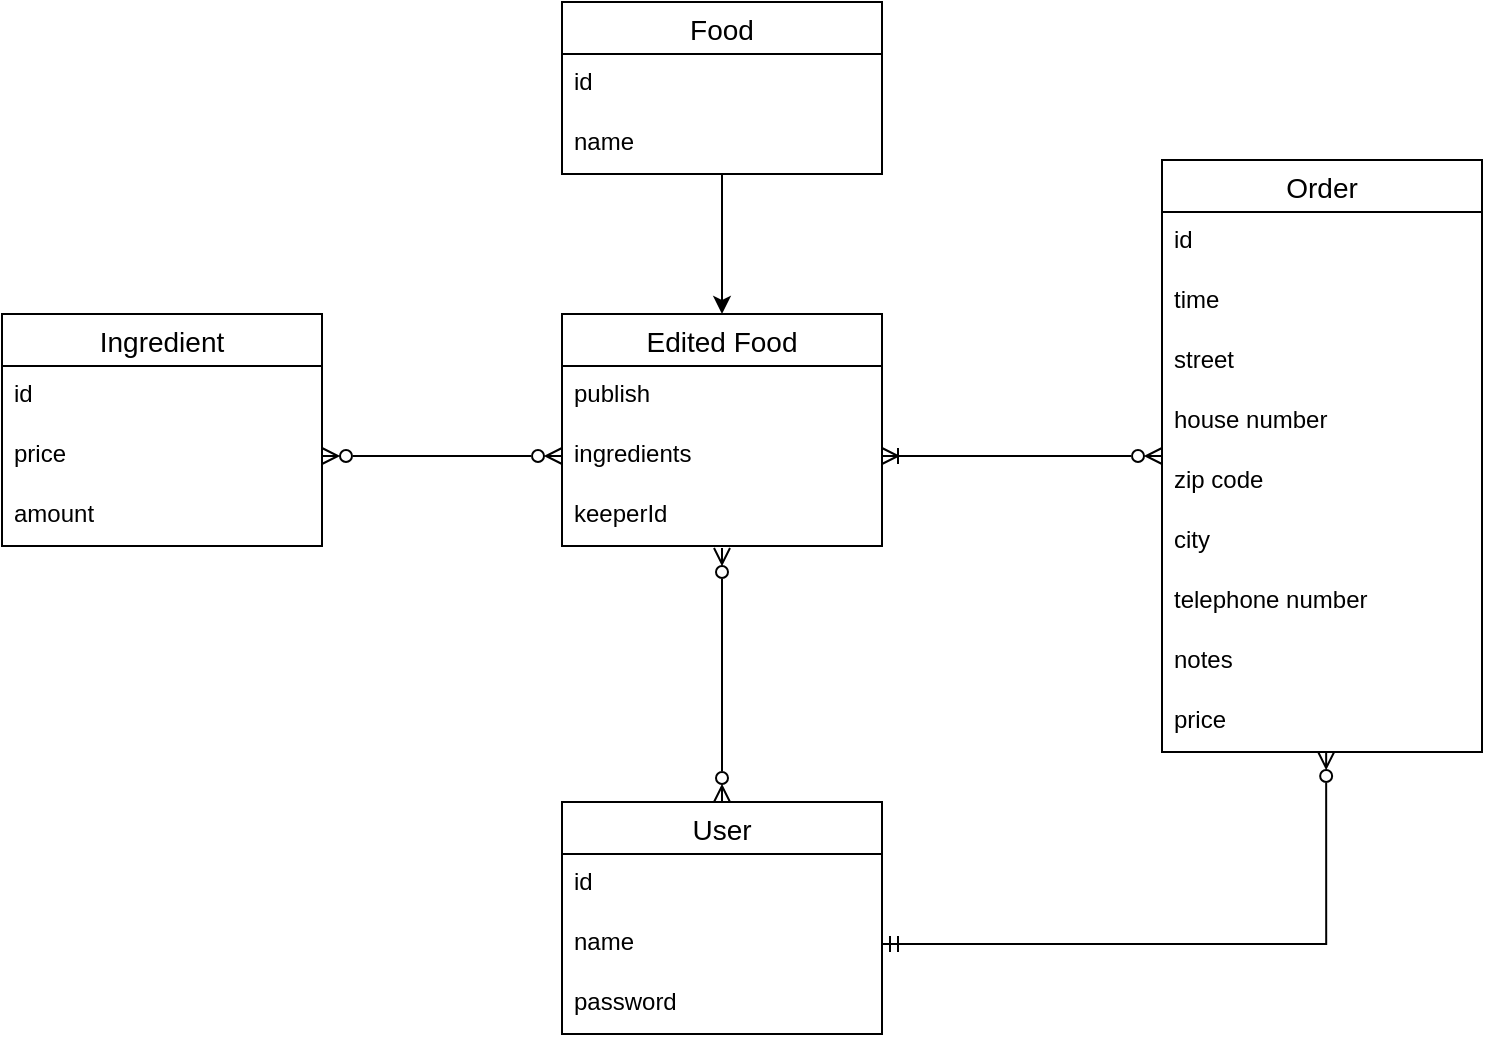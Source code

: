 <mxfile version="22.1.5" type="device">
  <diagram id="R2lEEEUBdFMjLlhIrx00" name="Page-1">
    <mxGraphModel dx="1562" dy="881" grid="1" gridSize="10" guides="1" tooltips="1" connect="1" arrows="1" fold="1" page="1" pageScale="1" pageWidth="850" pageHeight="1100" math="0" shadow="0" extFonts="Permanent Marker^https://fonts.googleapis.com/css?family=Permanent+Marker">
      <root>
        <mxCell id="0" />
        <mxCell id="1" parent="0" />
        <mxCell id="8ye8rla5U5dHIVox3URd-1" value="Ingredient" style="swimlane;fontStyle=0;childLayout=stackLayout;horizontal=1;startSize=26;horizontalStack=0;resizeParent=1;resizeParentMax=0;resizeLast=0;collapsible=1;marginBottom=0;align=center;fontSize=14;" vertex="1" parent="1">
          <mxGeometry x="60" y="186" width="160" height="116" as="geometry" />
        </mxCell>
        <mxCell id="8ye8rla5U5dHIVox3URd-2" value="id&lt;span style=&quot;white-space: pre;&quot;&gt;&#x9;&lt;/span&gt;" style="text;strokeColor=none;fillColor=none;spacingLeft=4;spacingRight=4;overflow=hidden;rotatable=0;points=[[0,0.5],[1,0.5]];portConstraint=eastwest;fontSize=12;whiteSpace=wrap;html=1;" vertex="1" parent="8ye8rla5U5dHIVox3URd-1">
          <mxGeometry y="26" width="160" height="30" as="geometry" />
        </mxCell>
        <mxCell id="8ye8rla5U5dHIVox3URd-3" value="price&lt;span style=&quot;white-space: pre;&quot;&gt;&#x9;&lt;/span&gt;&lt;span style=&quot;white-space: pre;&quot;&gt;&#x9;&lt;/span&gt;&lt;span style=&quot;white-space: pre;&quot;&gt;&#x9;&lt;/span&gt;" style="text;strokeColor=none;fillColor=none;spacingLeft=4;spacingRight=4;overflow=hidden;rotatable=0;points=[[0,0.5],[1,0.5]];portConstraint=eastwest;fontSize=12;whiteSpace=wrap;html=1;" vertex="1" parent="8ye8rla5U5dHIVox3URd-1">
          <mxGeometry y="56" width="160" height="30" as="geometry" />
        </mxCell>
        <mxCell id="8ye8rla5U5dHIVox3URd-4" value="amount" style="text;strokeColor=none;fillColor=none;spacingLeft=4;spacingRight=4;overflow=hidden;rotatable=0;points=[[0,0.5],[1,0.5]];portConstraint=eastwest;fontSize=12;whiteSpace=wrap;html=1;" vertex="1" parent="8ye8rla5U5dHIVox3URd-1">
          <mxGeometry y="86" width="160" height="30" as="geometry" />
        </mxCell>
        <mxCell id="8ye8rla5U5dHIVox3URd-14" style="edgeStyle=orthogonalEdgeStyle;rounded=0;orthogonalLoop=1;jettySize=auto;html=1;entryX=0.5;entryY=0;entryDx=0;entryDy=0;" edge="1" parent="1" source="8ye8rla5U5dHIVox3URd-5" target="8ye8rla5U5dHIVox3URd-9">
          <mxGeometry relative="1" as="geometry" />
        </mxCell>
        <mxCell id="8ye8rla5U5dHIVox3URd-5" value="Food" style="swimlane;fontStyle=0;childLayout=stackLayout;horizontal=1;startSize=26;horizontalStack=0;resizeParent=1;resizeParentMax=0;resizeLast=0;collapsible=1;marginBottom=0;align=center;fontSize=14;" vertex="1" parent="1">
          <mxGeometry x="340" y="30" width="160" height="86" as="geometry" />
        </mxCell>
        <mxCell id="8ye8rla5U5dHIVox3URd-6" value="&lt;div&gt;id&lt;span style=&quot;white-space: pre;&quot;&gt;&#x9;&lt;/span&gt;&lt;/div&gt;&lt;br&gt;" style="text;strokeColor=none;fillColor=none;spacingLeft=4;spacingRight=4;overflow=hidden;rotatable=0;points=[[0,0.5],[1,0.5]];portConstraint=eastwest;fontSize=12;whiteSpace=wrap;html=1;" vertex="1" parent="8ye8rla5U5dHIVox3URd-5">
          <mxGeometry y="26" width="160" height="30" as="geometry" />
        </mxCell>
        <mxCell id="8ye8rla5U5dHIVox3URd-7" value="name&lt;span style=&quot;white-space: pre;&quot;&gt;&#x9;&lt;/span&gt;&lt;span style=&quot;white-space: pre;&quot;&gt;&#x9;&lt;/span&gt;" style="text;strokeColor=none;fillColor=none;spacingLeft=4;spacingRight=4;overflow=hidden;rotatable=0;points=[[0,0.5],[1,0.5]];portConstraint=eastwest;fontSize=12;whiteSpace=wrap;html=1;" vertex="1" parent="8ye8rla5U5dHIVox3URd-5">
          <mxGeometry y="56" width="160" height="30" as="geometry" />
        </mxCell>
        <mxCell id="8ye8rla5U5dHIVox3URd-9" value="Edited Food" style="swimlane;fontStyle=0;childLayout=stackLayout;horizontal=1;startSize=26;horizontalStack=0;resizeParent=1;resizeParentMax=0;resizeLast=0;collapsible=1;marginBottom=0;align=center;fontSize=14;" vertex="1" parent="1">
          <mxGeometry x="340" y="186" width="160" height="116" as="geometry" />
        </mxCell>
        <mxCell id="8ye8rla5U5dHIVox3URd-10" value="publish" style="text;strokeColor=none;fillColor=none;spacingLeft=4;spacingRight=4;overflow=hidden;rotatable=0;points=[[0,0.5],[1,0.5]];portConstraint=eastwest;fontSize=12;whiteSpace=wrap;html=1;" vertex="1" parent="8ye8rla5U5dHIVox3URd-9">
          <mxGeometry y="26" width="160" height="30" as="geometry" />
        </mxCell>
        <mxCell id="8ye8rla5U5dHIVox3URd-11" value="ingredients" style="text;strokeColor=none;fillColor=none;spacingLeft=4;spacingRight=4;overflow=hidden;rotatable=0;points=[[0,0.5],[1,0.5]];portConstraint=eastwest;fontSize=12;whiteSpace=wrap;html=1;" vertex="1" parent="8ye8rla5U5dHIVox3URd-9">
          <mxGeometry y="56" width="160" height="30" as="geometry" />
        </mxCell>
        <mxCell id="8ye8rla5U5dHIVox3URd-12" value="keeperId" style="text;strokeColor=none;fillColor=none;spacingLeft=4;spacingRight=4;overflow=hidden;rotatable=0;points=[[0,0.5],[1,0.5]];portConstraint=eastwest;fontSize=12;whiteSpace=wrap;html=1;" vertex="1" parent="8ye8rla5U5dHIVox3URd-9">
          <mxGeometry y="86" width="160" height="30" as="geometry" />
        </mxCell>
        <mxCell id="8ye8rla5U5dHIVox3URd-13" style="edgeStyle=orthogonalEdgeStyle;rounded=0;orthogonalLoop=1;jettySize=auto;html=1;entryX=1;entryY=0.5;entryDx=0;entryDy=0;endArrow=ERzeroToMany;endFill=0;startArrow=ERzeroToMany;startFill=0;" edge="1" parent="1" source="8ye8rla5U5dHIVox3URd-11" target="8ye8rla5U5dHIVox3URd-3">
          <mxGeometry relative="1" as="geometry" />
        </mxCell>
        <mxCell id="8ye8rla5U5dHIVox3URd-15" value="User" style="swimlane;fontStyle=0;childLayout=stackLayout;horizontal=1;startSize=26;horizontalStack=0;resizeParent=1;resizeParentMax=0;resizeLast=0;collapsible=1;marginBottom=0;align=center;fontSize=14;" vertex="1" parent="1">
          <mxGeometry x="340" y="430" width="160" height="116" as="geometry" />
        </mxCell>
        <mxCell id="8ye8rla5U5dHIVox3URd-16" value="id" style="text;strokeColor=none;fillColor=none;spacingLeft=4;spacingRight=4;overflow=hidden;rotatable=0;points=[[0,0.5],[1,0.5]];portConstraint=eastwest;fontSize=12;whiteSpace=wrap;html=1;" vertex="1" parent="8ye8rla5U5dHIVox3URd-15">
          <mxGeometry y="26" width="160" height="30" as="geometry" />
        </mxCell>
        <mxCell id="8ye8rla5U5dHIVox3URd-17" value="name" style="text;strokeColor=none;fillColor=none;spacingLeft=4;spacingRight=4;overflow=hidden;rotatable=0;points=[[0,0.5],[1,0.5]];portConstraint=eastwest;fontSize=12;whiteSpace=wrap;html=1;" vertex="1" parent="8ye8rla5U5dHIVox3URd-15">
          <mxGeometry y="56" width="160" height="30" as="geometry" />
        </mxCell>
        <mxCell id="8ye8rla5U5dHIVox3URd-42" value="password" style="text;strokeColor=none;fillColor=none;spacingLeft=4;spacingRight=4;overflow=hidden;rotatable=0;points=[[0,0.5],[1,0.5]];portConstraint=eastwest;fontSize=12;whiteSpace=wrap;html=1;" vertex="1" parent="8ye8rla5U5dHIVox3URd-15">
          <mxGeometry y="86" width="160" height="30" as="geometry" />
        </mxCell>
        <mxCell id="8ye8rla5U5dHIVox3URd-38" style="edgeStyle=orthogonalEdgeStyle;rounded=0;orthogonalLoop=1;jettySize=auto;html=1;entryX=1;entryY=0.5;entryDx=0;entryDy=0;endArrow=ERoneToMany;endFill=0;startArrow=ERzeroToMany;startFill=0;" edge="1" parent="1" source="8ye8rla5U5dHIVox3URd-19" target="8ye8rla5U5dHIVox3URd-11">
          <mxGeometry relative="1" as="geometry" />
        </mxCell>
        <mxCell id="8ye8rla5U5dHIVox3URd-19" value="Order" style="swimlane;fontStyle=0;childLayout=stackLayout;horizontal=1;startSize=26;horizontalStack=0;resizeParent=1;resizeParentMax=0;resizeLast=0;collapsible=1;marginBottom=0;align=center;fontSize=14;" vertex="1" parent="1">
          <mxGeometry x="640" y="109" width="160" height="296" as="geometry" />
        </mxCell>
        <mxCell id="8ye8rla5U5dHIVox3URd-20" value="id" style="text;strokeColor=none;fillColor=none;spacingLeft=4;spacingRight=4;overflow=hidden;rotatable=0;points=[[0,0.5],[1,0.5]];portConstraint=eastwest;fontSize=12;whiteSpace=wrap;html=1;" vertex="1" parent="8ye8rla5U5dHIVox3URd-19">
          <mxGeometry y="26" width="160" height="30" as="geometry" />
        </mxCell>
        <mxCell id="8ye8rla5U5dHIVox3URd-28" value="time" style="text;strokeColor=none;fillColor=none;spacingLeft=4;spacingRight=4;overflow=hidden;rotatable=0;points=[[0,0.5],[1,0.5]];portConstraint=eastwest;fontSize=12;whiteSpace=wrap;html=1;" vertex="1" parent="8ye8rla5U5dHIVox3URd-19">
          <mxGeometry y="56" width="160" height="30" as="geometry" />
        </mxCell>
        <mxCell id="8ye8rla5U5dHIVox3URd-29" value="street" style="text;strokeColor=none;fillColor=none;spacingLeft=4;spacingRight=4;overflow=hidden;rotatable=0;points=[[0,0.5],[1,0.5]];portConstraint=eastwest;fontSize=12;whiteSpace=wrap;html=1;" vertex="1" parent="8ye8rla5U5dHIVox3URd-19">
          <mxGeometry y="86" width="160" height="30" as="geometry" />
        </mxCell>
        <mxCell id="8ye8rla5U5dHIVox3URd-34" value="house number" style="text;strokeColor=none;fillColor=none;spacingLeft=4;spacingRight=4;overflow=hidden;rotatable=0;points=[[0,0.5],[1,0.5]];portConstraint=eastwest;fontSize=12;whiteSpace=wrap;html=1;" vertex="1" parent="8ye8rla5U5dHIVox3URd-19">
          <mxGeometry y="116" width="160" height="30" as="geometry" />
        </mxCell>
        <mxCell id="8ye8rla5U5dHIVox3URd-33" value="zip code" style="text;strokeColor=none;fillColor=none;spacingLeft=4;spacingRight=4;overflow=hidden;rotatable=0;points=[[0,0.5],[1,0.5]];portConstraint=eastwest;fontSize=12;whiteSpace=wrap;html=1;" vertex="1" parent="8ye8rla5U5dHIVox3URd-19">
          <mxGeometry y="146" width="160" height="30" as="geometry" />
        </mxCell>
        <mxCell id="8ye8rla5U5dHIVox3URd-35" value="city" style="text;strokeColor=none;fillColor=none;spacingLeft=4;spacingRight=4;overflow=hidden;rotatable=0;points=[[0,0.5],[1,0.5]];portConstraint=eastwest;fontSize=12;whiteSpace=wrap;html=1;" vertex="1" parent="8ye8rla5U5dHIVox3URd-19">
          <mxGeometry y="176" width="160" height="30" as="geometry" />
        </mxCell>
        <mxCell id="8ye8rla5U5dHIVox3URd-36" value="telephone number" style="text;strokeColor=none;fillColor=none;spacingLeft=4;spacingRight=4;overflow=hidden;rotatable=0;points=[[0,0.5],[1,0.5]];portConstraint=eastwest;fontSize=12;whiteSpace=wrap;html=1;" vertex="1" parent="8ye8rla5U5dHIVox3URd-19">
          <mxGeometry y="206" width="160" height="30" as="geometry" />
        </mxCell>
        <mxCell id="8ye8rla5U5dHIVox3URd-37" value="notes" style="text;strokeColor=none;fillColor=none;spacingLeft=4;spacingRight=4;overflow=hidden;rotatable=0;points=[[0,0.5],[1,0.5]];portConstraint=eastwest;fontSize=12;whiteSpace=wrap;html=1;" vertex="1" parent="8ye8rla5U5dHIVox3URd-19">
          <mxGeometry y="236" width="160" height="30" as="geometry" />
        </mxCell>
        <mxCell id="8ye8rla5U5dHIVox3URd-39" value="price" style="text;strokeColor=none;fillColor=none;spacingLeft=4;spacingRight=4;overflow=hidden;rotatable=0;points=[[0,0.5],[1,0.5]];portConstraint=eastwest;fontSize=12;whiteSpace=wrap;html=1;" vertex="1" parent="8ye8rla5U5dHIVox3URd-19">
          <mxGeometry y="266" width="160" height="30" as="geometry" />
        </mxCell>
        <mxCell id="8ye8rla5U5dHIVox3URd-40" style="edgeStyle=orthogonalEdgeStyle;rounded=0;orthogonalLoop=1;jettySize=auto;html=1;entryX=0.5;entryY=1.033;entryDx=0;entryDy=0;entryPerimeter=0;endArrow=ERzeroToMany;endFill=0;startArrow=ERzeroToMany;startFill=0;" edge="1" parent="1" source="8ye8rla5U5dHIVox3URd-15" target="8ye8rla5U5dHIVox3URd-12">
          <mxGeometry relative="1" as="geometry" />
        </mxCell>
        <mxCell id="8ye8rla5U5dHIVox3URd-41" style="edgeStyle=orthogonalEdgeStyle;rounded=0;orthogonalLoop=1;jettySize=auto;html=1;entryX=0.513;entryY=1;entryDx=0;entryDy=0;entryPerimeter=0;endArrow=ERzeroToMany;endFill=0;startArrow=ERmandOne;startFill=0;" edge="1" parent="1" source="8ye8rla5U5dHIVox3URd-17" target="8ye8rla5U5dHIVox3URd-39">
          <mxGeometry relative="1" as="geometry" />
        </mxCell>
      </root>
    </mxGraphModel>
  </diagram>
</mxfile>
